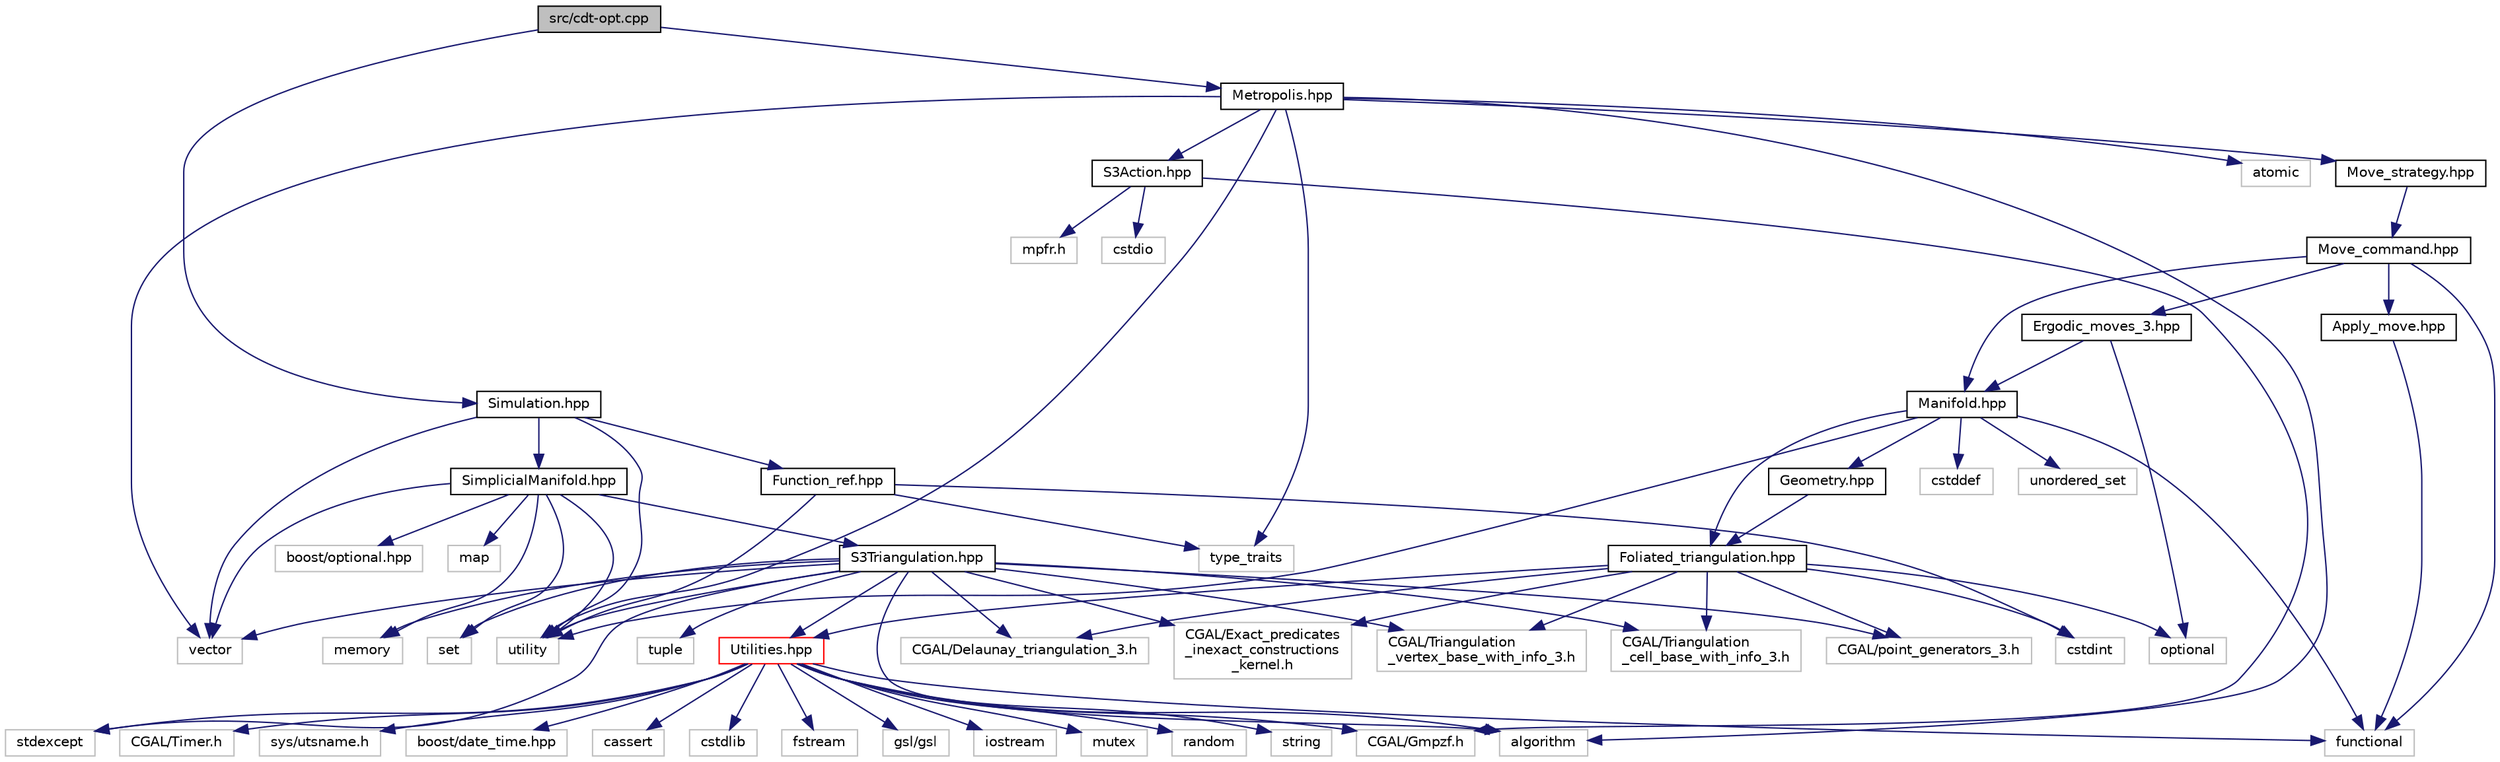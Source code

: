 digraph "src/cdt-opt.cpp"
{
 // LATEX_PDF_SIZE
  edge [fontname="Helvetica",fontsize="10",labelfontname="Helvetica",labelfontsize="10"];
  node [fontname="Helvetica",fontsize="10",shape=record];
  Node1 [label="src/cdt-opt.cpp",height=0.2,width=0.4,color="black", fillcolor="grey75", style="filled", fontcolor="black",tooltip="Outputs values to determine optimizations."];
  Node1 -> Node2 [color="midnightblue",fontsize="10",style="solid",fontname="Helvetica"];
  Node2 [label="Metropolis.hpp",height=0.2,width=0.4,color="black", fillcolor="white", style="filled",URL="$_metropolis_8hpp.html",tooltip="Perform Metropolis-Hastings algorithm on Delaunay Triangulations."];
  Node2 -> Node3 [color="midnightblue",fontsize="10",style="solid",fontname="Helvetica"];
  Node3 [label="Move_strategy.hpp",height=0.2,width=0.4,color="black", fillcolor="white", style="filled",URL="$_move__strategy_8hpp_source.html",tooltip=" "];
  Node3 -> Node4 [color="midnightblue",fontsize="10",style="solid",fontname="Helvetica"];
  Node4 [label="Move_command.hpp",height=0.2,width=0.4,color="black", fillcolor="white", style="filled",URL="$_move__command_8hpp.html",tooltip="Do ergodic moves using the Command pattern."];
  Node4 -> Node5 [color="midnightblue",fontsize="10",style="solid",fontname="Helvetica"];
  Node5 [label="Apply_move.hpp",height=0.2,width=0.4,color="black", fillcolor="white", style="filled",URL="$_apply__move_8hpp.html",tooltip="Apply Pachner moves to foliated Delaunay triangulations."];
  Node5 -> Node6 [color="midnightblue",fontsize="10",style="solid",fontname="Helvetica"];
  Node6 [label="functional",height=0.2,width=0.4,color="grey75", fillcolor="white", style="filled",tooltip=" "];
  Node4 -> Node7 [color="midnightblue",fontsize="10",style="solid",fontname="Helvetica"];
  Node7 [label="Ergodic_moves_3.hpp",height=0.2,width=0.4,color="black", fillcolor="white", style="filled",URL="$_ergodic__moves__3_8hpp.html",tooltip="Pachner moves on 2+1 dimensional foliated Delaunay triangulations."];
  Node7 -> Node8 [color="midnightblue",fontsize="10",style="solid",fontname="Helvetica"];
  Node8 [label="Manifold.hpp",height=0.2,width=0.4,color="black", fillcolor="white", style="filled",URL="$_manifold_8hpp.html",tooltip="Data structures for manifolds."];
  Node8 -> Node9 [color="midnightblue",fontsize="10",style="solid",fontname="Helvetica"];
  Node9 [label="Foliated_triangulation.hpp",height=0.2,width=0.4,color="black", fillcolor="white", style="filled",URL="$_foliated__triangulation_8hpp.html",tooltip="Create foliated spherical triangulations."];
  Node9 -> Node10 [color="midnightblue",fontsize="10",style="solid",fontname="Helvetica"];
  Node10 [label="Utilities.hpp",height=0.2,width=0.4,color="red", fillcolor="white", style="filled",URL="$_utilities_8hpp.html",tooltip="Utility functions."];
  Node10 -> Node11 [color="midnightblue",fontsize="10",style="solid",fontname="Helvetica"];
  Node11 [label="CGAL/Gmpzf.h",height=0.2,width=0.4,color="grey75", fillcolor="white", style="filled",tooltip=" "];
  Node10 -> Node12 [color="midnightblue",fontsize="10",style="solid",fontname="Helvetica"];
  Node12 [label="CGAL/Timer.h",height=0.2,width=0.4,color="grey75", fillcolor="white", style="filled",tooltip=" "];
  Node10 -> Node13 [color="midnightblue",fontsize="10",style="solid",fontname="Helvetica"];
  Node13 [label="sys/utsname.h",height=0.2,width=0.4,color="grey75", fillcolor="white", style="filled",tooltip=" "];
  Node10 -> Node14 [color="midnightblue",fontsize="10",style="solid",fontname="Helvetica"];
  Node14 [label="boost/date_time.hpp",height=0.2,width=0.4,color="grey75", fillcolor="white", style="filled",tooltip=" "];
  Node10 -> Node15 [color="midnightblue",fontsize="10",style="solid",fontname="Helvetica"];
  Node15 [label="algorithm",height=0.2,width=0.4,color="grey75", fillcolor="white", style="filled",tooltip=" "];
  Node10 -> Node16 [color="midnightblue",fontsize="10",style="solid",fontname="Helvetica"];
  Node16 [label="cassert",height=0.2,width=0.4,color="grey75", fillcolor="white", style="filled",tooltip=" "];
  Node10 -> Node17 [color="midnightblue",fontsize="10",style="solid",fontname="Helvetica"];
  Node17 [label="cstdlib",height=0.2,width=0.4,color="grey75", fillcolor="white", style="filled",tooltip=" "];
  Node10 -> Node18 [color="midnightblue",fontsize="10",style="solid",fontname="Helvetica"];
  Node18 [label="fstream",height=0.2,width=0.4,color="grey75", fillcolor="white", style="filled",tooltip=" "];
  Node10 -> Node6 [color="midnightblue",fontsize="10",style="solid",fontname="Helvetica"];
  Node10 -> Node19 [color="midnightblue",fontsize="10",style="solid",fontname="Helvetica"];
  Node19 [label="gsl/gsl",height=0.2,width=0.4,color="grey75", fillcolor="white", style="filled",tooltip=" "];
  Node10 -> Node20 [color="midnightblue",fontsize="10",style="solid",fontname="Helvetica"];
  Node20 [label="iostream",height=0.2,width=0.4,color="grey75", fillcolor="white", style="filled",tooltip=" "];
  Node10 -> Node21 [color="midnightblue",fontsize="10",style="solid",fontname="Helvetica"];
  Node21 [label="mutex",height=0.2,width=0.4,color="grey75", fillcolor="white", style="filled",tooltip=" "];
  Node10 -> Node22 [color="midnightblue",fontsize="10",style="solid",fontname="Helvetica"];
  Node22 [label="random",height=0.2,width=0.4,color="grey75", fillcolor="white", style="filled",tooltip=" "];
  Node10 -> Node23 [color="midnightblue",fontsize="10",style="solid",fontname="Helvetica"];
  Node23 [label="stdexcept",height=0.2,width=0.4,color="grey75", fillcolor="white", style="filled",tooltip=" "];
  Node10 -> Node24 [color="midnightblue",fontsize="10",style="solid",fontname="Helvetica"];
  Node24 [label="string",height=0.2,width=0.4,color="grey75", fillcolor="white", style="filled",tooltip=" "];
  Node9 -> Node29 [color="midnightblue",fontsize="10",style="solid",fontname="Helvetica"];
  Node29 [label="CGAL/Delaunay_triangulation_3.h",height=0.2,width=0.4,color="grey75", fillcolor="white", style="filled",tooltip=" "];
  Node9 -> Node30 [color="midnightblue",fontsize="10",style="solid",fontname="Helvetica"];
  Node30 [label="CGAL/Exact_predicates\l_inexact_constructions\l_kernel.h",height=0.2,width=0.4,color="grey75", fillcolor="white", style="filled",tooltip=" "];
  Node9 -> Node31 [color="midnightblue",fontsize="10",style="solid",fontname="Helvetica"];
  Node31 [label="CGAL/Triangulation\l_cell_base_with_info_3.h",height=0.2,width=0.4,color="grey75", fillcolor="white", style="filled",tooltip=" "];
  Node9 -> Node32 [color="midnightblue",fontsize="10",style="solid",fontname="Helvetica"];
  Node32 [label="CGAL/Triangulation\l_vertex_base_with_info_3.h",height=0.2,width=0.4,color="grey75", fillcolor="white", style="filled",tooltip=" "];
  Node9 -> Node33 [color="midnightblue",fontsize="10",style="solid",fontname="Helvetica"];
  Node33 [label="CGAL/point_generators_3.h",height=0.2,width=0.4,color="grey75", fillcolor="white", style="filled",tooltip=" "];
  Node9 -> Node34 [color="midnightblue",fontsize="10",style="solid",fontname="Helvetica"];
  Node34 [label="cstdint",height=0.2,width=0.4,color="grey75", fillcolor="white", style="filled",tooltip=" "];
  Node9 -> Node35 [color="midnightblue",fontsize="10",style="solid",fontname="Helvetica"];
  Node35 [label="optional",height=0.2,width=0.4,color="grey75", fillcolor="white", style="filled",tooltip=" "];
  Node8 -> Node36 [color="midnightblue",fontsize="10",style="solid",fontname="Helvetica"];
  Node36 [label="Geometry.hpp",height=0.2,width=0.4,color="black", fillcolor="white", style="filled",URL="$_geometry_8hpp.html",tooltip="Data structures for geometry."];
  Node36 -> Node9 [color="midnightblue",fontsize="10",style="solid",fontname="Helvetica"];
  Node8 -> Node37 [color="midnightblue",fontsize="10",style="solid",fontname="Helvetica"];
  Node37 [label="cstddef",height=0.2,width=0.4,color="grey75", fillcolor="white", style="filled",tooltip=" "];
  Node8 -> Node6 [color="midnightblue",fontsize="10",style="solid",fontname="Helvetica"];
  Node8 -> Node38 [color="midnightblue",fontsize="10",style="solid",fontname="Helvetica"];
  Node38 [label="unordered_set",height=0.2,width=0.4,color="grey75", fillcolor="white", style="filled",tooltip=" "];
  Node8 -> Node39 [color="midnightblue",fontsize="10",style="solid",fontname="Helvetica"];
  Node39 [label="utility",height=0.2,width=0.4,color="grey75", fillcolor="white", style="filled",tooltip=" "];
  Node7 -> Node35 [color="midnightblue",fontsize="10",style="solid",fontname="Helvetica"];
  Node4 -> Node8 [color="midnightblue",fontsize="10",style="solid",fontname="Helvetica"];
  Node4 -> Node6 [color="midnightblue",fontsize="10",style="solid",fontname="Helvetica"];
  Node2 -> Node40 [color="midnightblue",fontsize="10",style="solid",fontname="Helvetica"];
  Node40 [label="S3Action.hpp",height=0.2,width=0.4,color="black", fillcolor="white", style="filled",URL="$_s3_action_8hpp.html",tooltip="Calculate S3 bulk actions on 3D Delaunay Triangulations."];
  Node40 -> Node11 [color="midnightblue",fontsize="10",style="solid",fontname="Helvetica"];
  Node40 -> Node41 [color="midnightblue",fontsize="10",style="solid",fontname="Helvetica"];
  Node41 [label="cstdio",height=0.2,width=0.4,color="grey75", fillcolor="white", style="filled",tooltip=" "];
  Node40 -> Node42 [color="midnightblue",fontsize="10",style="solid",fontname="Helvetica"];
  Node42 [label="mpfr.h",height=0.2,width=0.4,color="grey75", fillcolor="white", style="filled",tooltip=" "];
  Node2 -> Node15 [color="midnightblue",fontsize="10",style="solid",fontname="Helvetica"];
  Node2 -> Node43 [color="midnightblue",fontsize="10",style="solid",fontname="Helvetica"];
  Node43 [label="atomic",height=0.2,width=0.4,color="grey75", fillcolor="white", style="filled",tooltip=" "];
  Node2 -> Node44 [color="midnightblue",fontsize="10",style="solid",fontname="Helvetica"];
  Node44 [label="type_traits",height=0.2,width=0.4,color="grey75", fillcolor="white", style="filled",tooltip=" "];
  Node2 -> Node39 [color="midnightblue",fontsize="10",style="solid",fontname="Helvetica"];
  Node2 -> Node45 [color="midnightblue",fontsize="10",style="solid",fontname="Helvetica"];
  Node45 [label="vector",height=0.2,width=0.4,color="grey75", fillcolor="white", style="filled",tooltip=" "];
  Node1 -> Node46 [color="midnightblue",fontsize="10",style="solid",fontname="Helvetica"];
  Node46 [label="Simulation.hpp",height=0.2,width=0.4,color="black", fillcolor="white", style="filled",URL="$_simulation_8hpp.html",tooltip="Simulation class."];
  Node46 -> Node47 [color="midnightblue",fontsize="10",style="solid",fontname="Helvetica"];
  Node47 [label="Function_ref.hpp",height=0.2,width=0.4,color="black", fillcolor="white", style="filled",URL="$_function__ref_8hpp.html",tooltip="Efficient, type-erasing, non-owning function reference."];
  Node47 -> Node34 [color="midnightblue",fontsize="10",style="solid",fontname="Helvetica"];
  Node47 -> Node44 [color="midnightblue",fontsize="10",style="solid",fontname="Helvetica"];
  Node47 -> Node39 [color="midnightblue",fontsize="10",style="solid",fontname="Helvetica"];
  Node46 -> Node48 [color="midnightblue",fontsize="10",style="solid",fontname="Helvetica"];
  Node48 [label="SimplicialManifold.hpp",height=0.2,width=0.4,color="black", fillcolor="white", style="filled",URL="$_simplicial_manifold_8hpp.html",tooltip="Data structures for simplicial manifolds."];
  Node48 -> Node49 [color="midnightblue",fontsize="10",style="solid",fontname="Helvetica"];
  Node49 [label="S3Triangulation.hpp",height=0.2,width=0.4,color="black", fillcolor="white", style="filled",URL="$_s3_triangulation_8hpp.html",tooltip="Functions on 3D Spherical Delaunay Triangulations."];
  Node49 -> Node29 [color="midnightblue",fontsize="10",style="solid",fontname="Helvetica"];
  Node49 -> Node30 [color="midnightblue",fontsize="10",style="solid",fontname="Helvetica"];
  Node49 -> Node31 [color="midnightblue",fontsize="10",style="solid",fontname="Helvetica"];
  Node49 -> Node32 [color="midnightblue",fontsize="10",style="solid",fontname="Helvetica"];
  Node49 -> Node33 [color="midnightblue",fontsize="10",style="solid",fontname="Helvetica"];
  Node49 -> Node10 [color="midnightblue",fontsize="10",style="solid",fontname="Helvetica"];
  Node49 -> Node15 [color="midnightblue",fontsize="10",style="solid",fontname="Helvetica"];
  Node49 -> Node50 [color="midnightblue",fontsize="10",style="solid",fontname="Helvetica"];
  Node50 [label="memory",height=0.2,width=0.4,color="grey75", fillcolor="white", style="filled",tooltip=" "];
  Node49 -> Node51 [color="midnightblue",fontsize="10",style="solid",fontname="Helvetica"];
  Node51 [label="set",height=0.2,width=0.4,color="grey75", fillcolor="white", style="filled",tooltip=" "];
  Node49 -> Node23 [color="midnightblue",fontsize="10",style="solid",fontname="Helvetica"];
  Node49 -> Node52 [color="midnightblue",fontsize="10",style="solid",fontname="Helvetica"];
  Node52 [label="tuple",height=0.2,width=0.4,color="grey75", fillcolor="white", style="filled",tooltip=" "];
  Node49 -> Node39 [color="midnightblue",fontsize="10",style="solid",fontname="Helvetica"];
  Node49 -> Node45 [color="midnightblue",fontsize="10",style="solid",fontname="Helvetica"];
  Node48 -> Node53 [color="midnightblue",fontsize="10",style="solid",fontname="Helvetica"];
  Node53 [label="boost/optional.hpp",height=0.2,width=0.4,color="grey75", fillcolor="white", style="filled",tooltip=" "];
  Node48 -> Node54 [color="midnightblue",fontsize="10",style="solid",fontname="Helvetica"];
  Node54 [label="map",height=0.2,width=0.4,color="grey75", fillcolor="white", style="filled",tooltip=" "];
  Node48 -> Node50 [color="midnightblue",fontsize="10",style="solid",fontname="Helvetica"];
  Node48 -> Node51 [color="midnightblue",fontsize="10",style="solid",fontname="Helvetica"];
  Node48 -> Node39 [color="midnightblue",fontsize="10",style="solid",fontname="Helvetica"];
  Node48 -> Node45 [color="midnightblue",fontsize="10",style="solid",fontname="Helvetica"];
  Node46 -> Node39 [color="midnightblue",fontsize="10",style="solid",fontname="Helvetica"];
  Node46 -> Node45 [color="midnightblue",fontsize="10",style="solid",fontname="Helvetica"];
}
